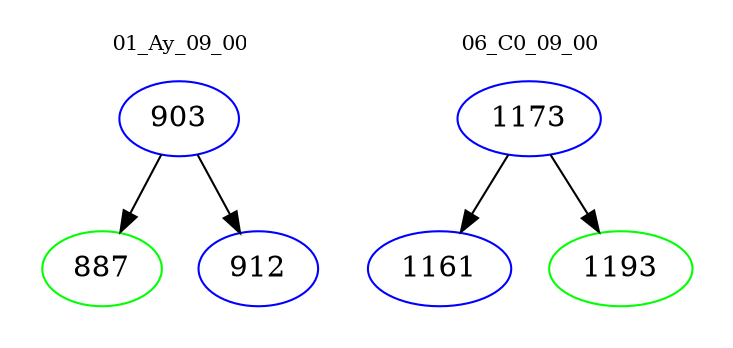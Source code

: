 digraph{
subgraph cluster_0 {
color = white
label = "01_Ay_09_00";
fontsize=10;
T0_903 [label="903", color="blue"]
T0_903 -> T0_887 [color="black"]
T0_887 [label="887", color="green"]
T0_903 -> T0_912 [color="black"]
T0_912 [label="912", color="blue"]
}
subgraph cluster_1 {
color = white
label = "06_C0_09_00";
fontsize=10;
T1_1173 [label="1173", color="blue"]
T1_1173 -> T1_1161 [color="black"]
T1_1161 [label="1161", color="blue"]
T1_1173 -> T1_1193 [color="black"]
T1_1193 [label="1193", color="green"]
}
}
